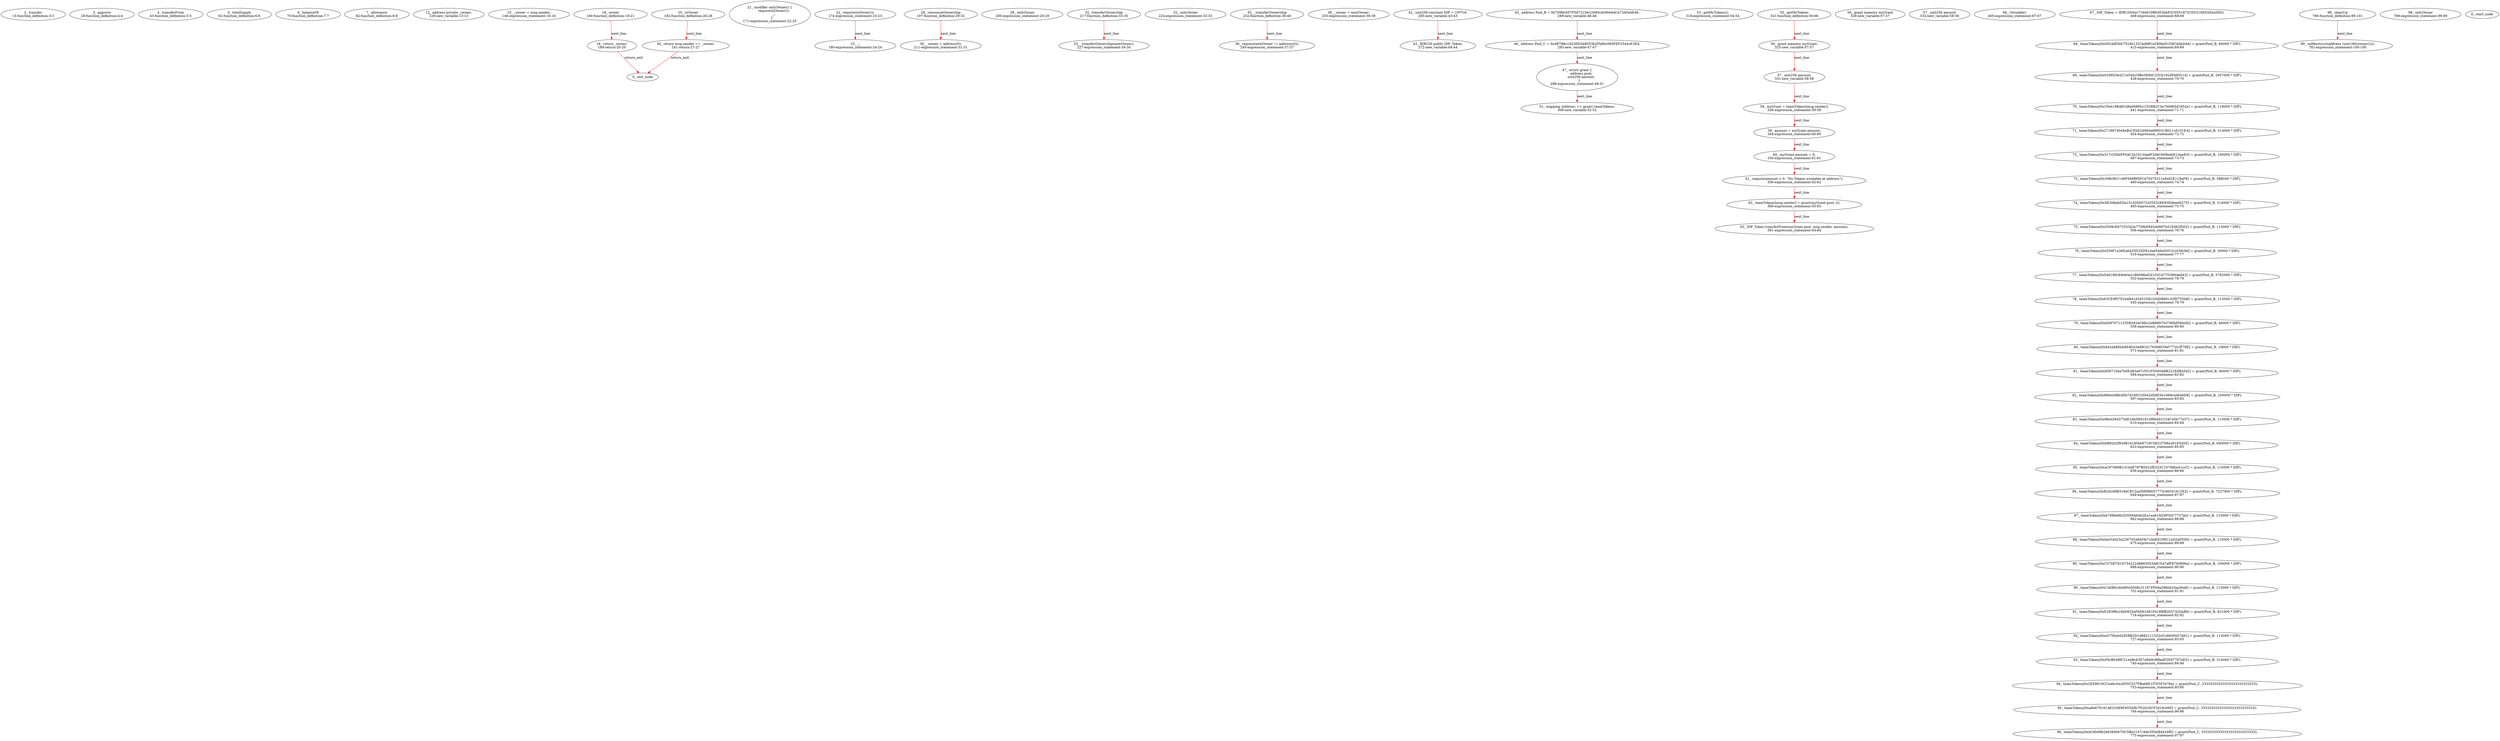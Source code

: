 digraph  {
13 [label="2_ transfer\n13-function_definition-3-3", type_label=function_definition];
28 [label="3_ approve\n28-function_definition-4-4", type_label=function_definition];
43 [label="4_ transferFrom\n43-function_definition-5-5", type_label=function_definition];
62 [label="5_ totalSupply\n62-function_definition-6-6", type_label=function_definition];
70 [label="6_ balanceOf\n70-function_definition-7-7", type_label=function_definition];
82 [label="7_ allowance\n82-function_definition-8-8", type_label=function_definition];
129 [label="12_ address private _owner;\n129-new_variable-13-13", type_label=new_variable];
146 [label="15_ _owner = msg.sender;\n146-expression_statement-16-16", type_label=expression_statement];
160 [label="18_ owner\n160-function_definition-19-21", type_label=function_definition];
169 [label="19_ return _owner;\n169-return-20-20", type_label=return];
171 [label="21_ modifier onlyOwner() {\n        require(isOwner());\n        _;\n    }\n171-expression_statement-22-25", type_label=expression_statement];
174 [label="22_ require(isOwner());\n174-expression_statement-23-23", type_label=expression_statement];
180 [label="23_ _;\n180-expression_statement-24-24", type_label=expression_statement];
182 [label="25_ isOwner\n182-function_definition-26-28", type_label=function_definition];
191 [label="26_ return msg.sender == _owner;\n191-return-27-27", type_label=return];
197 [label="28_ renounceOwnership\n197-function_definition-29-32", type_label=function_definition];
200 [label="28_ onlyOwner\n200-expression_statement-29-29", type_label=expression_statement];
211 [label="30_ _owner = address(0);\n211-expression_statement-31-31", type_label=expression_statement];
217 [label="32_ transferOwnership\n217-function_definition-33-35", type_label=function_definition];
224 [label="32_ onlyOwner\n224-expression_statement-33-33", type_label=expression_statement];
227 [label="33_ _transferOwnership(newOwner);\n227-expression_statement-34-34", type_label=expression_statement];
232 [label="35_ _transferOwnership\n232-function_definition-36-40", type_label=function_definition];
240 [label="36_ require(newOwner != address(0));\n240-expression_statement-37-37", type_label=expression_statement];
255 [label="38_ _owner = newOwner;\n255-expression_statement-39-39", type_label=expression_statement];
265 [label="42_ uint256 constant DIP = 10**18;\n265-new_variable-43-43", type_label=new_variable];
272 [label="43_ IERC20 public DIP_Token;\n272-new_variable-44-44", type_label=new_variable];
288 [label="45_ address Pool_B = 0x7D96c657F5d721De12060cdc90e6ACa73A5a4E46;\n288-new_variable-46-46", type_label=new_variable];
293 [label="46_ address Pool_C = 0x4B7B8c1d236D349D53b2Fb80c060FEF2544cE3E4;\n293-new_variable-47-47", type_label=new_variable];
298 [label="47_ struct grant {\n        address pool;\n        uint256 amount;\n    }\n298-expression_statement-48-51", type_label=expression_statement];
308 [label="51_ mapping (address => grant) teamTokens;\n308-new_variable-52-52", type_label=new_variable];
318 [label="53_ getMyTokens();\n318-expression_statement-54-54", type_label=expression_statement];
321 [label="55_ getMyTokens\n321-function_definition-56-66", type_label=function_definition];
325 [label="56_ grant memory myGrant;\n325-new_variable-57-57", type_label=new_variable];
326 [label="56_ grant memory myGrant\n326-new_variable-57-57", type_label=new_variable];
331 [label="57_ uint256 amount;\n331-new_variable-58-58", type_label=new_variable];
332 [label="57_ uint256 amount\n332-new_variable-58-58", type_label=new_variable];
336 [label="58_ myGrant = teamTokens[msg.sender];\n336-expression_statement-59-59", type_label=expression_statement];
344 [label="59_ amount = myGrant.amount;\n344-expression_statement-60-60", type_label=expression_statement];
350 [label="60_ myGrant.amount = 0;\n350-expression_statement-61-61", type_label=expression_statement];
356 [label="61_ require(amount > 0, \"No Tokens available at address\");\n356-expression_statement-62-62", type_label=expression_statement];
366 [label="62_ teamTokens[msg.sender] = grant(myGrant.pool, 0);\n366-expression_statement-63-63", type_label=expression_statement];
381 [label="63_ DIP_Token.transferFrom(myGrant.pool, msg.sender, amount);\n381-expression_statement-64-64", type_label=expression_statement];
405 [label="66_ Ownable()\n405-expression_statement-67-67", type_label=expression_statement];
408 [label="67_ DIP_Token = IERC20(0xc719d010B63E5bbF2C0551872CD5316ED26AcD83);\n408-expression_statement-68-68", type_label=expression_statement];
415 [label="68_ teamTokens[0x0024df2bE7524b132Ced68Ca2906eD1D9CdAbDA4] = grant(Pool_B, 84000 * DIP);\n415-expression_statement-69-69", type_label=expression_statement];
428 [label="69_ teamTokens[0x025f020e2C1e540c3fBe3E80C23Cb192dFb65514] = grant(Pool_B, 2957000 * DIP);\n428-expression_statement-70-70", type_label=expression_statement];
441 [label="70_ teamTokens[0x1FeA19BA0Cd8e068Fb1C538B2C3a700965d1952e] = grant(Pool_B, 119000 * DIP);\n441-expression_statement-71-71", type_label=expression_statement];
454 [label="71_ teamTokens[0x2718874048aBcCEbE24693e689D31B011c6101EA] = grant(Pool_B, 314000 * DIP);\n454-expression_statement-72-72", type_label=expression_statement];
467 [label="72_ teamTokens[0x317c250bFF0AC2b1913Aa6F2d6C609e4bE1AaeE0] = grant(Pool_B, 100000 * DIP);\n467-expression_statement-73-73", type_label=expression_statement];
480 [label="73_ teamTokens[0x398c901146F569Bf5FCd70375311eFa02E119aF8] = grant(Pool_B, 588000 * DIP);\n480-expression_statement-74-74", type_label=expression_statement];
493 [label="74_ teamTokens[0x4E268abEDa13152E60722035328E83f28eed0275] = grant(Pool_B, 314000 * DIP);\n493-expression_statement-75-75", type_label=expression_statement];
506 [label="75_ teamTokens[0x5509cE67333342e7758bF845A0897b51E062f502] = grant(Pool_B, 115000 * DIP);\n506-expression_statement-76-76", type_label=expression_statement];
519 [label="76_ teamTokens[0x559F1a36Ea6435f22EF814a654645051b1639c9d] = grant(Pool_B, 30000 * DIP);\n519-expression_statement-77-77", type_label=expression_statement];
532 [label="77_ teamTokens[0x5A6189cE8e6Ae1c86098af24103CA77D386Ae643] = grant(Pool_B, 5782000 * DIP);\n532-expression_statement-78-78", type_label=expression_statement];
545 [label="78_ teamTokens[0x63CE9f57E2e4B41d3451DEc20dDB89143fD755bB] = grant(Pool_B, 115000 * DIP);\n545-expression_statement-79-79", type_label=expression_statement];
558 [label="79_ teamTokens[0x6D970711335B3d3AC8Ee1bB88D7b3780bf580e5b] = grant(Pool_B, 46000 * DIP);\n558-expression_statement-80-80", type_label=expression_statement];
571 [label="80_ teamTokens[0x842d48Ebb8E8043A98Cd176368F39d777d1fF78E] = grant(Pool_B, 19000 * DIP);\n571-expression_statement-81-81", type_label=expression_statement];
584 [label="81_ teamTokens[0x8567104a7b6EA93a87c551F5D00ABB222EdB45d2] = grant(Pool_B, 46000 * DIP);\n584-expression_statement-82-82", type_label=expression_statement];
597 [label="82_ teamTokens[0x886ed4Bb4Db7d160C25942dD9E5e1668cdA646D8] = grant(Pool_B, 250000 * DIP);\n597-expression_statement-83-83", type_label=expression_statement];
610 [label="83_ teamTokens[0x98eA564573dE3AbD60181Df8b491C24C45b77e37] = grant(Pool_B, 115000 * DIP);\n610-expression_statement-84-84", type_label=expression_statement];
623 [label="84_ teamTokens[0x9B8242f93dB16185bb6719C3831f768a261E5d55] = grant(Pool_B, 600000 * DIP);\n623-expression_statement-85-85", type_label=expression_statement];
636 [label="85_ teamTokens[0xaC97d99B1cCdAE787B5022fE323C1079dbe41ccC] = grant(Pool_B, 115000 * DIP);\n636-expression_statement-86-86", type_label=expression_statement];
649 [label="86_ teamTokens[0xB2Dc68B318eCEC2acf5f098D57775c90541612E2] = grant(Pool_B, 7227000 * DIP);\n649-expression_statement-87-87", type_label=expression_statement];
662 [label="87_ teamTokens[0xb7686e8b325f39A6A62Ea1ea81fd29F50C7737ab] = grant(Pool_B, 115000 * DIP);\n662-expression_statement-88-88", type_label=expression_statement];
675 [label="88_ teamTokens[0xba034d25a226705A84Ffe716eEEC90C1aD2aFE00] = grant(Pool_B, 115000 * DIP);\n675-expression_statement-89-89", type_label=expression_statement];
688 [label="89_ teamTokens[0xC370D781D734222A8863053A8C5A7afF87b0896a] = grant(Pool_B, 100000 * DIP);\n688-expression_statement-90-90", type_label=expression_statement];
701 [label="90_ teamTokens[0xCA0B0cA0d90e5008c31167FFb9a38fdA33aa36a8] = grant(Pool_B, 115000 * DIP);\n701-expression_statement-91-91", type_label=expression_statement];
714 [label="91_ teamTokens[0xE2E5f8e18dD933aFbD61d81Fd188fB2637A2DaB6] = grant(Pool_B, 621000 * DIP);\n714-expression_statement-92-92", type_label=expression_statement];
727 [label="92_ teamTokens[0xe5759a0d285BB2D14B82111532cf1c660Fe57481] = grant(Pool_B, 115000 * DIP);\n727-expression_statement-93-93", type_label=expression_statement];
740 [label="93_ teamTokens[0xF8cB04BfC21ebBc63E7eB49c9f8edF2E97707eE5] = grant(Pool_B, 314000 * DIP);\n740-expression_statement-94-94", type_label=expression_statement];
753 [label="94_ teamTokens[0x2EE8619CCa46c44cDD5C527FBa68E1f7E5F3478a] = grant(Pool_C, 33333333333333333333333333);\n753-expression_statement-95-95", type_label=expression_statement];
764 [label="95_ teamTokens[0xa8e679191AE2C669F4550db7f52b20CF3d19c069] = grant(Pool_C, 33333333333333333333333333);\n764-expression_statement-96-96", type_label=expression_statement];
775 [label="96_ teamTokens[0xbC6b0862e6394067DC5Be2147c4de35DeB4424fE] = grant(Pool_C, 33333333333333333333333333);\n775-expression_statement-97-97", type_label=expression_statement];
786 [label="98_ cleanUp\n786-function_definition-99-101", type_label=function_definition];
789 [label="98_ onlyOwner\n789-expression_statement-99-99", type_label=expression_statement];
792 [label="99_ selfdestruct(address (uint160(owner())));\n792-expression_statement-100-100", type_label=expression_statement];
1 [label="0_ start_node", type_label=start];
2 [label="0_ exit_node", type_label=exit];
160 -> 169  [color=red, controlflow_type=next_line, edge_type=CFG_edge, key=0, label=next_line];
169 -> 2  [color=red, controlflow_type=return_exit, edge_type=CFG_edge, key=0, label=return_exit];
174 -> 180  [color=red, controlflow_type=next_line, edge_type=CFG_edge, key=0, label=next_line];
182 -> 191  [color=red, controlflow_type=next_line, edge_type=CFG_edge, key=0, label=next_line];
191 -> 2  [color=red, controlflow_type=return_exit, edge_type=CFG_edge, key=0, label=return_exit];
197 -> 211  [color=red, controlflow_type=next_line, edge_type=CFG_edge, key=0, label=next_line];
217 -> 227  [color=red, controlflow_type=next_line, edge_type=CFG_edge, key=0, label=next_line];
232 -> 240  [color=red, controlflow_type=next_line, edge_type=CFG_edge, key=0, label=next_line];
265 -> 272  [color=red, controlflow_type=next_line, edge_type=CFG_edge, key=0, label=next_line];
288 -> 293  [color=red, controlflow_type=next_line, edge_type=CFG_edge, key=0, label=next_line];
293 -> 298  [color=red, controlflow_type=next_line, edge_type=CFG_edge, key=0, label=next_line];
298 -> 308  [color=red, controlflow_type=next_line, edge_type=CFG_edge, key=0, label=next_line];
321 -> 325  [color=red, controlflow_type=next_line, edge_type=CFG_edge, key=0, label=next_line];
325 -> 331  [color=red, controlflow_type=next_line, edge_type=CFG_edge, key=0, label=next_line];
331 -> 336  [color=red, controlflow_type=next_line, edge_type=CFG_edge, key=0, label=next_line];
336 -> 344  [color=red, controlflow_type=next_line, edge_type=CFG_edge, key=0, label=next_line];
344 -> 350  [color=red, controlflow_type=next_line, edge_type=CFG_edge, key=0, label=next_line];
350 -> 356  [color=red, controlflow_type=next_line, edge_type=CFG_edge, key=0, label=next_line];
356 -> 366  [color=red, controlflow_type=next_line, edge_type=CFG_edge, key=0, label=next_line];
366 -> 381  [color=red, controlflow_type=next_line, edge_type=CFG_edge, key=0, label=next_line];
408 -> 415  [color=red, controlflow_type=next_line, edge_type=CFG_edge, key=0, label=next_line];
415 -> 428  [color=red, controlflow_type=next_line, edge_type=CFG_edge, key=0, label=next_line];
428 -> 441  [color=red, controlflow_type=next_line, edge_type=CFG_edge, key=0, label=next_line];
441 -> 454  [color=red, controlflow_type=next_line, edge_type=CFG_edge, key=0, label=next_line];
454 -> 467  [color=red, controlflow_type=next_line, edge_type=CFG_edge, key=0, label=next_line];
467 -> 480  [color=red, controlflow_type=next_line, edge_type=CFG_edge, key=0, label=next_line];
480 -> 493  [color=red, controlflow_type=next_line, edge_type=CFG_edge, key=0, label=next_line];
493 -> 506  [color=red, controlflow_type=next_line, edge_type=CFG_edge, key=0, label=next_line];
506 -> 519  [color=red, controlflow_type=next_line, edge_type=CFG_edge, key=0, label=next_line];
519 -> 532  [color=red, controlflow_type=next_line, edge_type=CFG_edge, key=0, label=next_line];
532 -> 545  [color=red, controlflow_type=next_line, edge_type=CFG_edge, key=0, label=next_line];
545 -> 558  [color=red, controlflow_type=next_line, edge_type=CFG_edge, key=0, label=next_line];
558 -> 571  [color=red, controlflow_type=next_line, edge_type=CFG_edge, key=0, label=next_line];
571 -> 584  [color=red, controlflow_type=next_line, edge_type=CFG_edge, key=0, label=next_line];
584 -> 597  [color=red, controlflow_type=next_line, edge_type=CFG_edge, key=0, label=next_line];
597 -> 610  [color=red, controlflow_type=next_line, edge_type=CFG_edge, key=0, label=next_line];
610 -> 623  [color=red, controlflow_type=next_line, edge_type=CFG_edge, key=0, label=next_line];
623 -> 636  [color=red, controlflow_type=next_line, edge_type=CFG_edge, key=0, label=next_line];
636 -> 649  [color=red, controlflow_type=next_line, edge_type=CFG_edge, key=0, label=next_line];
649 -> 662  [color=red, controlflow_type=next_line, edge_type=CFG_edge, key=0, label=next_line];
662 -> 675  [color=red, controlflow_type=next_line, edge_type=CFG_edge, key=0, label=next_line];
675 -> 688  [color=red, controlflow_type=next_line, edge_type=CFG_edge, key=0, label=next_line];
688 -> 701  [color=red, controlflow_type=next_line, edge_type=CFG_edge, key=0, label=next_line];
701 -> 714  [color=red, controlflow_type=next_line, edge_type=CFG_edge, key=0, label=next_line];
714 -> 727  [color=red, controlflow_type=next_line, edge_type=CFG_edge, key=0, label=next_line];
727 -> 740  [color=red, controlflow_type=next_line, edge_type=CFG_edge, key=0, label=next_line];
740 -> 753  [color=red, controlflow_type=next_line, edge_type=CFG_edge, key=0, label=next_line];
753 -> 764  [color=red, controlflow_type=next_line, edge_type=CFG_edge, key=0, label=next_line];
764 -> 775  [color=red, controlflow_type=next_line, edge_type=CFG_edge, key=0, label=next_line];
786 -> 792  [color=red, controlflow_type=next_line, edge_type=CFG_edge, key=0, label=next_line];
}
